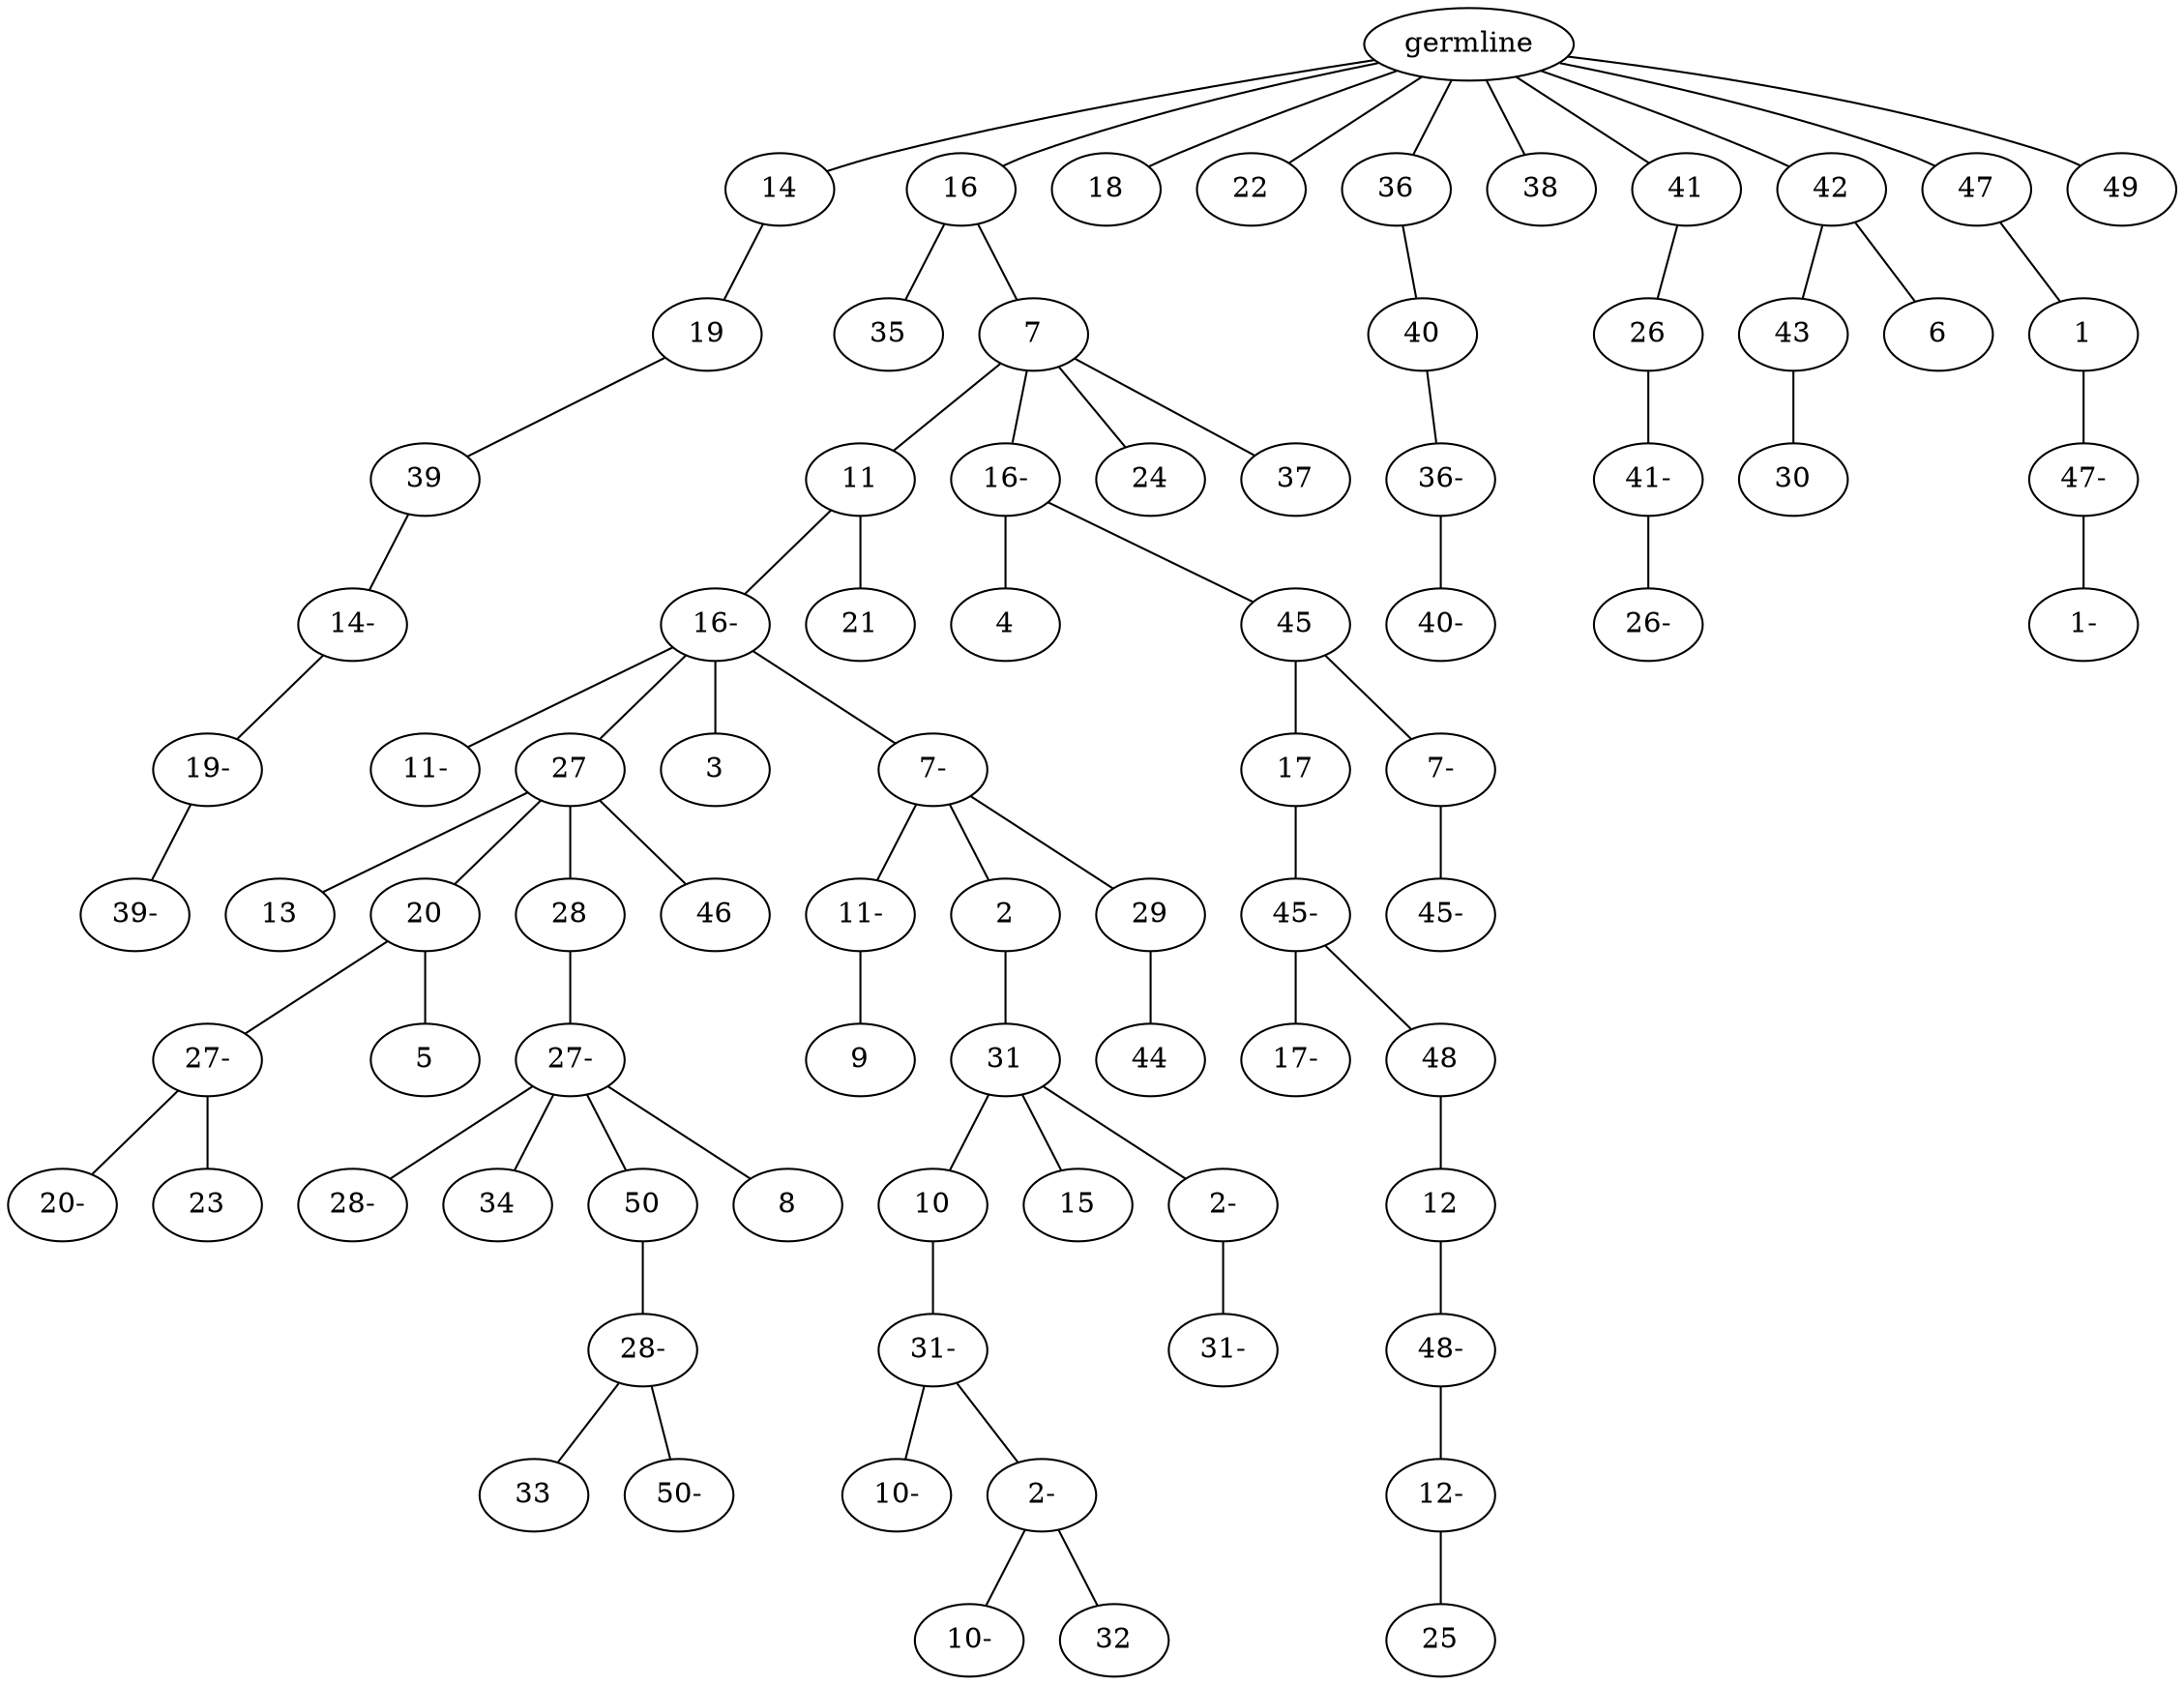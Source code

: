 graph tree {
    "139629276571344" [label="germline"];
    "139629286219984" [label="14"];
    "139629286223008" [label="19"];
    "139629271948784" [label="39"];
    "139629271948688" [label="14-"];
    "139629281799088" [label="19-"];
    "139629281798896" [label="39-"];
    "139629286222528" [label="16"];
    "139629271945520" [label="35"];
    "139629271947872" [label="7"];
    "139629281796304" [label="11"];
    "139629281797456" [label="16-"];
    "139629288867392" [label="11-"];
    "139629272070512" [label="27"];
    "139629272069264" [label="13"];
    "139629270483440" [label="20"];
    "139629270486560" [label="27-"];
    "139629270484544" [label="20-"];
    "139629270485024" [label="23"];
    "139629270486800" [label="5"];
    "139629270485840" [label="28"];
    "139629270485648" [label="27-"];
    "139629270485168" [label="28-"];
    "139629270486752" [label="34"];
    "139629270485552" [label="50"];
    "139629270484640" [label="28-"];
    "139629270483776" [label="33"];
    "139629270483392" [label="50-"];
    "139629270484304" [label="8"];
    "139629280543360" [label="46"];
    "139629272070416" [label="3"];
    "139629270484496" [label="7-"];
    "139629270486224" [label="11-"];
    "139629289239696" [label="9"];
    "139629270486896" [label="2"];
    "139629289239120" [label="31"];
    "139629289241040" [label="10"];
    "139629289239312" [label="31-"];
    "139629289241088" [label="10-"];
    "139629289239504" [label="2-"];
    "139629289239024" [label="10-"];
    "139629289240464" [label="32"];
    "139629289238688" [label="15"];
    "139629289238784" [label="2-"];
    "139629289242576" [label="31-"];
    "139629289240272" [label="29"];
    "139629289242048" [label="44"];
    "139629281797696" [label="21"];
    "139629281798128" [label="16-"];
    "139629289238640" [label="4"];
    "139629289238880" [label="45"];
    "139629289239456" [label="17"];
    "139629289239360" [label="45-"];
    "139629289240896" [label="17-"];
    "139629289242384" [label="48"];
    "139629289240848" [label="12"];
    "139629289238592" [label="48-"];
    "139629289240752" [label="12-"];
    "139629288001936" [label="25"];
    "139629289239168" [label="7-"];
    "139629289240080" [label="45-"];
    "139629289241712" [label="24"];
    "139629281797840" [label="37"];
    "139629286220512" [label="18"];
    "139629286223344" [label="22"];
    "139629289242336" [label="36"];
    "139629288001792" [label="40"];
    "139629289469552" [label="36-"];
    "139629289470704" [label="40-"];
    "139629289242240" [label="38"];
    "139629289471424" [label="41"];
    "139629289469648" [label="26"];
    "139629289470560" [label="41-"];
    "139629289468928" [label="26-"];
    "139629289471904" [label="42"];
    "139629289469168" [label="43"];
    "139629289468880" [label="30"];
    "139629289468064" [label="6"];
    "139629289470608" [label="47"];
    "139629289471616" [label="1"];
    "139629289470224" [label="47-"];
    "139629287953504" [label="1-"];
    "139629289469696" [label="49"];
    "139629276571344" -- "139629286219984";
    "139629276571344" -- "139629286222528";
    "139629276571344" -- "139629286220512";
    "139629276571344" -- "139629286223344";
    "139629276571344" -- "139629289242336";
    "139629276571344" -- "139629289242240";
    "139629276571344" -- "139629289471424";
    "139629276571344" -- "139629289471904";
    "139629276571344" -- "139629289470608";
    "139629276571344" -- "139629289469696";
    "139629286219984" -- "139629286223008";
    "139629286223008" -- "139629271948784";
    "139629271948784" -- "139629271948688";
    "139629271948688" -- "139629281799088";
    "139629281799088" -- "139629281798896";
    "139629286222528" -- "139629271945520";
    "139629286222528" -- "139629271947872";
    "139629271947872" -- "139629281796304";
    "139629271947872" -- "139629281798128";
    "139629271947872" -- "139629289241712";
    "139629271947872" -- "139629281797840";
    "139629281796304" -- "139629281797456";
    "139629281796304" -- "139629281797696";
    "139629281797456" -- "139629288867392";
    "139629281797456" -- "139629272070512";
    "139629281797456" -- "139629272070416";
    "139629281797456" -- "139629270484496";
    "139629272070512" -- "139629272069264";
    "139629272070512" -- "139629270483440";
    "139629272070512" -- "139629270485840";
    "139629272070512" -- "139629280543360";
    "139629270483440" -- "139629270486560";
    "139629270483440" -- "139629270486800";
    "139629270486560" -- "139629270484544";
    "139629270486560" -- "139629270485024";
    "139629270485840" -- "139629270485648";
    "139629270485648" -- "139629270485168";
    "139629270485648" -- "139629270486752";
    "139629270485648" -- "139629270485552";
    "139629270485648" -- "139629270484304";
    "139629270485552" -- "139629270484640";
    "139629270484640" -- "139629270483776";
    "139629270484640" -- "139629270483392";
    "139629270484496" -- "139629270486224";
    "139629270484496" -- "139629270486896";
    "139629270484496" -- "139629289240272";
    "139629270486224" -- "139629289239696";
    "139629270486896" -- "139629289239120";
    "139629289239120" -- "139629289241040";
    "139629289239120" -- "139629289238688";
    "139629289239120" -- "139629289238784";
    "139629289241040" -- "139629289239312";
    "139629289239312" -- "139629289241088";
    "139629289239312" -- "139629289239504";
    "139629289239504" -- "139629289239024";
    "139629289239504" -- "139629289240464";
    "139629289238784" -- "139629289242576";
    "139629289240272" -- "139629289242048";
    "139629281798128" -- "139629289238640";
    "139629281798128" -- "139629289238880";
    "139629289238880" -- "139629289239456";
    "139629289238880" -- "139629289239168";
    "139629289239456" -- "139629289239360";
    "139629289239360" -- "139629289240896";
    "139629289239360" -- "139629289242384";
    "139629289242384" -- "139629289240848";
    "139629289240848" -- "139629289238592";
    "139629289238592" -- "139629289240752";
    "139629289240752" -- "139629288001936";
    "139629289239168" -- "139629289240080";
    "139629289242336" -- "139629288001792";
    "139629288001792" -- "139629289469552";
    "139629289469552" -- "139629289470704";
    "139629289471424" -- "139629289469648";
    "139629289469648" -- "139629289470560";
    "139629289470560" -- "139629289468928";
    "139629289471904" -- "139629289469168";
    "139629289471904" -- "139629289468064";
    "139629289469168" -- "139629289468880";
    "139629289470608" -- "139629289471616";
    "139629289471616" -- "139629289470224";
    "139629289470224" -- "139629287953504";
}
